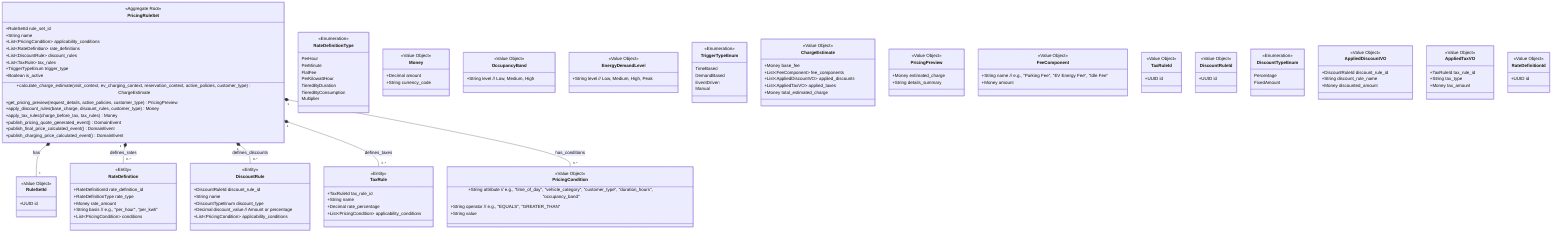 classDiagram
    class PricingRuleSet {
        <<Aggregate Root>>
        +RuleSetId rule_set_id
        +String name
        +List~PricingCondition~ applicability_conditions
        +List~RateDefinition~ rate_definitions
        +List~DiscountRule~ discount_rules
        +List~TaxRule~ tax_rules
        +TriggerTypeEnum trigger_type
        +Boolean is_active
        +calculate_charge_estimate(visit_context, ev_charging_context, reservation_context, active_policies, customer_type) ChargeEstimate
        +get_pricing_preview(request_details, active_policies, customer_type) PricingPreview
        +apply_discount_rules(base_charge, discount_rules, customer_type) Money
        +apply_tax_rules(charge_before_tax, tax_rules) Money
        +publish_pricing_quote_generated_event() DomainEvent
        +publish_final_price_calculated_event() DomainEvent
        +publish_charging_price_calculated_event() DomainEvent
    }

    class RateDefinition {
        <<Entity>>
        +RateDefinitionId rate_definition_id
        +RateDefinitionType rate_type
        +Money rate_amount
        +String basis // e.g., "per_hour", "per_kwh"
        +List~PricingCondition~ conditions
    }
    class TaxRule {
        <<Entity>>
        +TaxRuleId tax_rule_id
        +String name
        +Decimal rate_percentage
        +List~PricingCondition~ applicability_conditions
    }
    class DiscountRule {
        <<Entity>>
        +DiscountRuleId discount_rule_id
        +String name
        +DiscountTypeEnum discount_type
        +Decimal discount_value // Amount or percentage
        +List~PricingCondition~ applicability_conditions
    }

    class RuleSetId {
        <<Value Object>>
        +UUID id
    }
    class PricingCondition {
        <<Value Object>>
        +String attribute // e.g., "time_of_day", "vehicle_category", "customer_type", "duration_hours", "occupancy_band"
        +String operator // e.g., "EQUALS", "GREATER_THAN"
        +String value
    }
    class RateDefinitionType {
        <<Enumeration>>
        PerHour
        PerMinute
        FlatFee
        PerKilowattHour
        TieredByDuration
        TieredByConsumption
        Multiplier
    }
    class Money {
        <<Value Object>>
        +Decimal amount
        +String currency_code
    }
    class OccupancyBand {
        <<Value Object>>
        +String level // Low, Medium, High
    }
    class EnergyDemandLevel {
        <<Value Object>>
        +String level // Low, Medium, High, Peak
    }
    class TriggerTypeEnum {
        <<Enumeration>>
        TimeBased
        DemandBased
        EventDriven
        Manual
    }
    class ChargeEstimate {
        <<Value Object>>
        +Money base_fee
        +List~FeeComponent~ fee_components
        +List~AppliedDiscountVO~ applied_discounts
        +List~AppliedTaxVO~ applied_taxes
        +Money total_estimated_charge
    }
    class PricingPreview {
        <<Value Object>>
        +Money estimated_charge
        +String details_summary
    }
    class FeeComponent {
        <<Value Object>>
        +String name // e.g., "Parking Fee", "EV Energy Fee", "Idle Fee"
        +Money amount
    }
    class TaxRuleId {
        <<Value Object>>
        +UUID id
    }
    class DiscountRuleId {
        <<Value Object>>
        +UUID id
    }
    class DiscountTypeEnum {
        <<Enumeration>>
        Percentage
        FixedAmount
    }
    class AppliedDiscountVO {
        <<Value Object>>
        +DiscountRuleId discount_rule_id
        +String discount_rule_name
        +Money discounted_amount
    }
    class AppliedTaxVO {
        <<Value Object>>
        +TaxRuleId tax_rule_id
        +String tax_type
        +Money tax_amount
    }
    class RateDefinitionId {
        <<Value Object>>
        +UUID id
    }

    PricingRuleSet "1" *-- "1" RuleSetId : has
    PricingRuleSet "1" *-- "0..*" RateDefinition : defines_rates
    PricingRuleSet "1" *-- "0..*" DiscountRule : defines_discounts
    PricingRuleSet "1" *-- "0..*" TaxRule : defines_taxes
    PricingRuleSet "1" *-- "0..*" PricingCondition : has_conditions